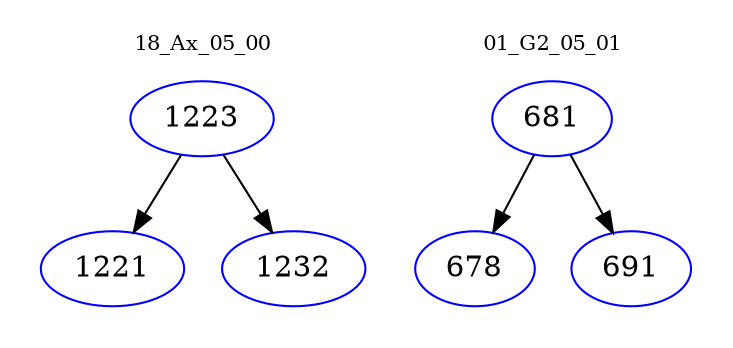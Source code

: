 digraph{
subgraph cluster_0 {
color = white
label = "18_Ax_05_00";
fontsize=10;
T0_1223 [label="1223", color="blue"]
T0_1223 -> T0_1221 [color="black"]
T0_1221 [label="1221", color="blue"]
T0_1223 -> T0_1232 [color="black"]
T0_1232 [label="1232", color="blue"]
}
subgraph cluster_1 {
color = white
label = "01_G2_05_01";
fontsize=10;
T1_681 [label="681", color="blue"]
T1_681 -> T1_678 [color="black"]
T1_678 [label="678", color="blue"]
T1_681 -> T1_691 [color="black"]
T1_691 [label="691", color="blue"]
}
}
